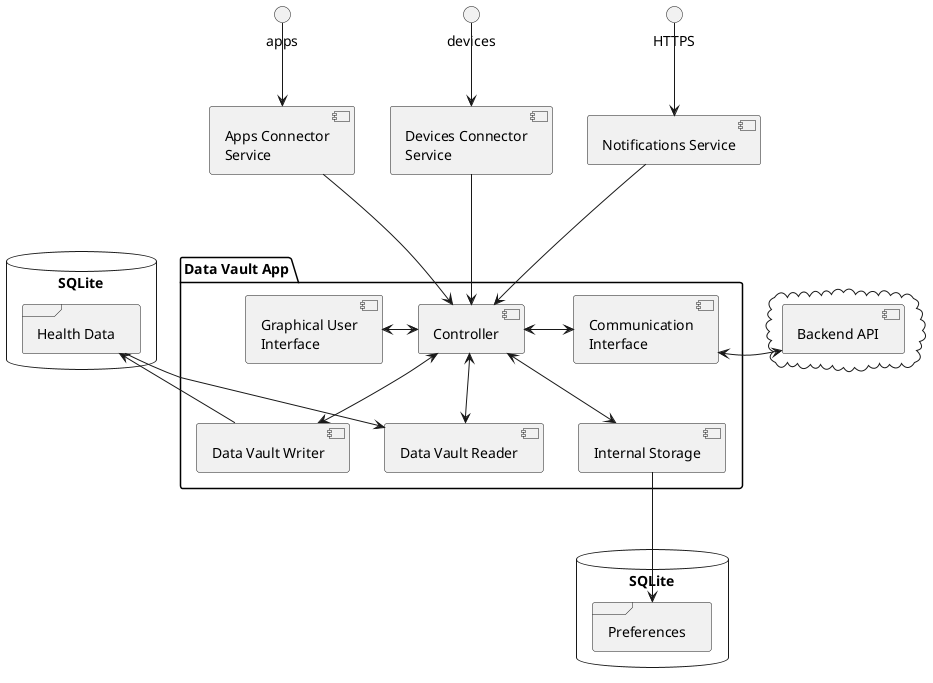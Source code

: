 @startuml

interface "HTTPS" as http
interface "apps" as apps
interface "devices" as devices

[Apps Connector\nService] as ACS
[Devices Connector\nService] as DCS
[Notifications Service] as NS

package "Data Vault App" {
    [Graphical User\nInterface] as GUI
    [Communication\nInterface] as CI
    [Internal Storage] as IS
    [Data Vault Writer] as DVW
    [Data Vault Reader] as DVR
    [Controller] as CTRL
}

database "SQLite" {
    frame "Health Data" as HD {
    }
}

database "SQLite" as PREF {
    frame "Preferences" as P {
    }
}

cloud {
    [Backend API] as API
}

devices-->DCS
apps-->ACS
http-->NS

IS--->P
DVW--->HD
HD-->DVR
GUI<->CTRL
CTRL<-->IS
CTRL<-->DVW
CTRL<-->DVR
CTRL<->CI

DCS--->CTRL
ACS--->CTRL
NS--->CTRL

CI<->API

@enduml